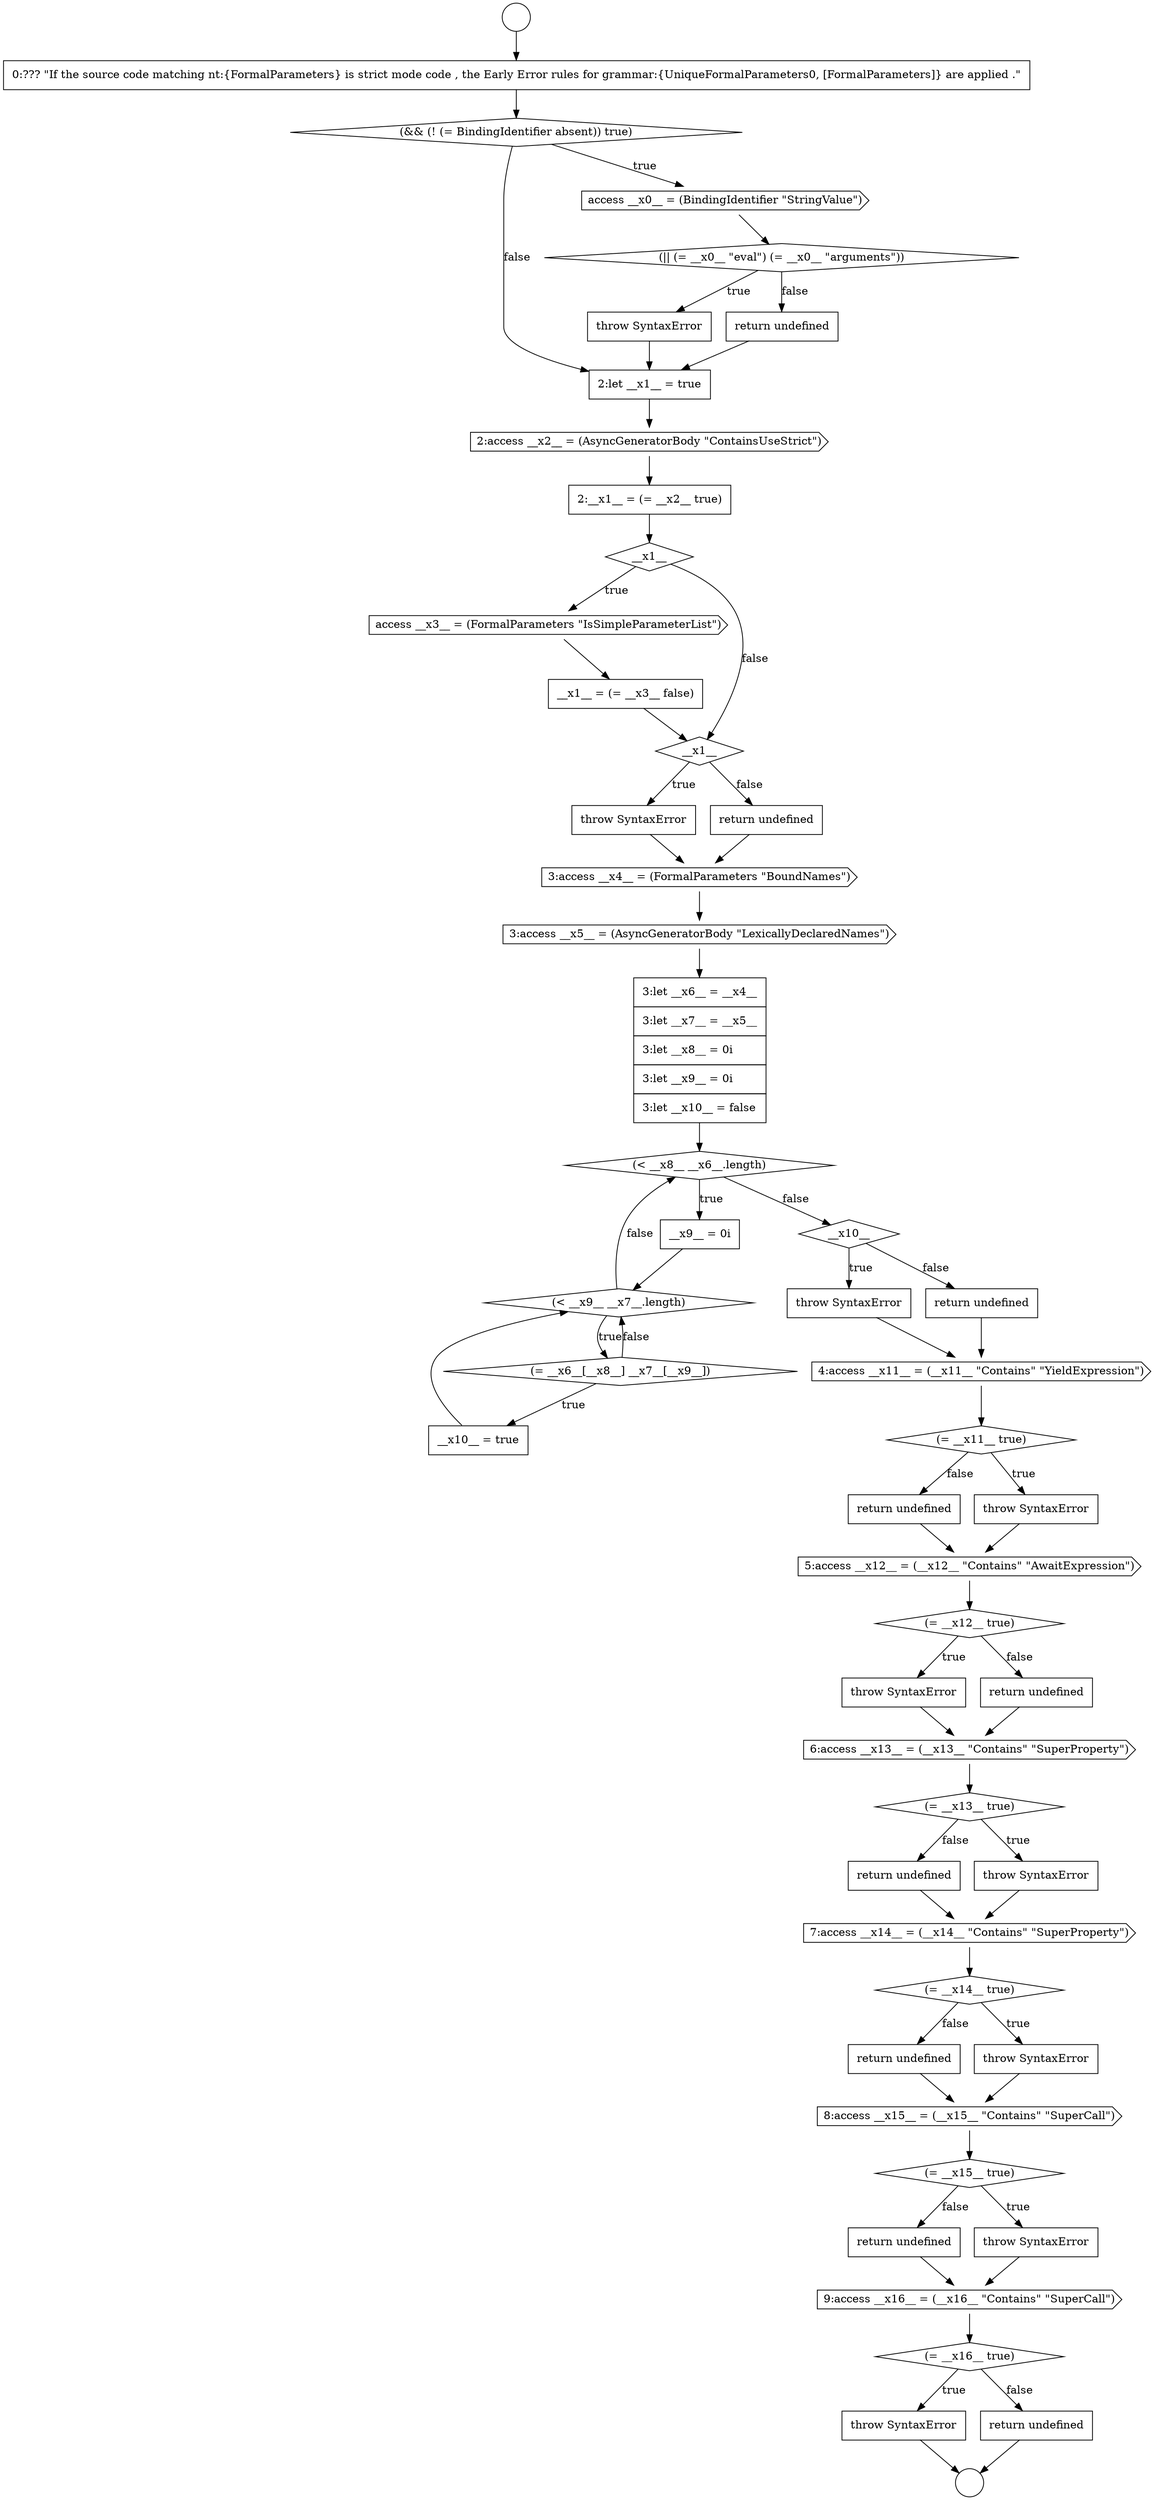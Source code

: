 digraph {
  node20715 [shape=diamond, label=<<font color="black">(= __x12__ true)</font>> color="black" fillcolor="white" style=filled]
  node20687 [shape=diamond, label=<<font color="black">(|| (= __x0__ &quot;eval&quot;) (= __x0__ &quot;arguments&quot;))</font>> color="black" fillcolor="white" style=filled]
  node20729 [shape=none, margin=0, label=<<font color="black">
    <table border="0" cellborder="1" cellspacing="0" cellpadding="10">
      <tr><td align="left">return undefined</td></tr>
    </table>
  </font>> color="black" fillcolor="white" style=filled]
  node20725 [shape=none, margin=0, label=<<font color="black">
    <table border="0" cellborder="1" cellspacing="0" cellpadding="10">
      <tr><td align="left">return undefined</td></tr>
    </table>
  </font>> color="black" fillcolor="white" style=filled]
  node20721 [shape=none, margin=0, label=<<font color="black">
    <table border="0" cellborder="1" cellspacing="0" cellpadding="10">
      <tr><td align="left">return undefined</td></tr>
    </table>
  </font>> color="black" fillcolor="white" style=filled]
  node20692 [shape=none, margin=0, label=<<font color="black">
    <table border="0" cellborder="1" cellspacing="0" cellpadding="10">
      <tr><td align="left">2:__x1__ = (= __x2__ true)</td></tr>
    </table>
  </font>> color="black" fillcolor="white" style=filled]
  node20685 [shape=diamond, label=<<font color="black">(&amp;&amp; (! (= BindingIdentifier absent)) true)</font>> color="black" fillcolor="white" style=filled]
  node20727 [shape=diamond, label=<<font color="black">(= __x15__ true)</font>> color="black" fillcolor="white" style=filled]
  node20732 [shape=none, margin=0, label=<<font color="black">
    <table border="0" cellborder="1" cellspacing="0" cellpadding="10">
      <tr><td align="left">throw SyntaxError</td></tr>
    </table>
  </font>> color="black" fillcolor="white" style=filled]
  node20723 [shape=diamond, label=<<font color="black">(= __x14__ true)</font>> color="black" fillcolor="white" style=filled]
  node20690 [shape=none, margin=0, label=<<font color="black">
    <table border="0" cellborder="1" cellspacing="0" cellpadding="10">
      <tr><td align="left">2:let __x1__ = true</td></tr>
    </table>
  </font>> color="black" fillcolor="white" style=filled]
  node20683 [shape=circle label=" " color="black" fillcolor="white" style=filled]
  node20726 [shape=cds, label=<<font color="black">8:access __x15__ = (__x15__ &quot;Contains&quot; &quot;SuperCall&quot;)</font>> color="black" fillcolor="white" style=filled]
  node20711 [shape=diamond, label=<<font color="black">(= __x11__ true)</font>> color="black" fillcolor="white" style=filled]
  node20694 [shape=cds, label=<<font color="black">access __x3__ = (FormalParameters &quot;IsSimpleParameterList&quot;)</font>> color="black" fillcolor="white" style=filled]
  node20722 [shape=cds, label=<<font color="black">7:access __x14__ = (__x14__ &quot;Contains&quot; &quot;SuperProperty&quot;)</font>> color="black" fillcolor="white" style=filled]
  node20707 [shape=diamond, label=<<font color="black">__x10__</font>> color="black" fillcolor="white" style=filled]
  node20704 [shape=diamond, label=<<font color="black">(&lt; __x9__ __x7__.length)</font>> color="black" fillcolor="white" style=filled]
  node20719 [shape=diamond, label=<<font color="black">(= __x13__ true)</font>> color="black" fillcolor="white" style=filled]
  node20697 [shape=none, margin=0, label=<<font color="black">
    <table border="0" cellborder="1" cellspacing="0" cellpadding="10">
      <tr><td align="left">throw SyntaxError</td></tr>
    </table>
  </font>> color="black" fillcolor="white" style=filled]
  node20716 [shape=none, margin=0, label=<<font color="black">
    <table border="0" cellborder="1" cellspacing="0" cellpadding="10">
      <tr><td align="left">throw SyntaxError</td></tr>
    </table>
  </font>> color="black" fillcolor="white" style=filled]
  node20684 [shape=none, margin=0, label=<<font color="black">
    <table border="0" cellborder="1" cellspacing="0" cellpadding="10">
      <tr><td align="left">0:??? &quot;If the source code matching nt:{FormalParameters} is strict mode code , the Early Error rules for grammar:{UniqueFormalParameters0, [FormalParameters]} are applied .&quot;</td></tr>
    </table>
  </font>> color="black" fillcolor="white" style=filled]
  node20706 [shape=none, margin=0, label=<<font color="black">
    <table border="0" cellborder="1" cellspacing="0" cellpadding="10">
      <tr><td align="left">__x10__ = true</td></tr>
    </table>
  </font>> color="black" fillcolor="white" style=filled]
  node20689 [shape=none, margin=0, label=<<font color="black">
    <table border="0" cellborder="1" cellspacing="0" cellpadding="10">
      <tr><td align="left">return undefined</td></tr>
    </table>
  </font>> color="black" fillcolor="white" style=filled]
  node20693 [shape=diamond, label=<<font color="black">__x1__</font>> color="black" fillcolor="white" style=filled]
  node20710 [shape=cds, label=<<font color="black">4:access __x11__ = (__x11__ &quot;Contains&quot; &quot;YieldExpression&quot;)</font>> color="black" fillcolor="white" style=filled]
  node20733 [shape=none, margin=0, label=<<font color="black">
    <table border="0" cellborder="1" cellspacing="0" cellpadding="10">
      <tr><td align="left">return undefined</td></tr>
    </table>
  </font>> color="black" fillcolor="white" style=filled]
  node20698 [shape=none, margin=0, label=<<font color="black">
    <table border="0" cellborder="1" cellspacing="0" cellpadding="10">
      <tr><td align="left">return undefined</td></tr>
    </table>
  </font>> color="black" fillcolor="white" style=filled]
  node20730 [shape=cds, label=<<font color="black">9:access __x16__ = (__x16__ &quot;Contains&quot; &quot;SuperCall&quot;)</font>> color="black" fillcolor="white" style=filled]
  node20713 [shape=none, margin=0, label=<<font color="black">
    <table border="0" cellborder="1" cellspacing="0" cellpadding="10">
      <tr><td align="left">return undefined</td></tr>
    </table>
  </font>> color="black" fillcolor="white" style=filled]
  node20688 [shape=none, margin=0, label=<<font color="black">
    <table border="0" cellborder="1" cellspacing="0" cellpadding="10">
      <tr><td align="left">throw SyntaxError</td></tr>
    </table>
  </font>> color="black" fillcolor="white" style=filled]
  node20701 [shape=none, margin=0, label=<<font color="black">
    <table border="0" cellborder="1" cellspacing="0" cellpadding="10">
      <tr><td align="left">3:let __x6__ = __x4__</td></tr>
      <tr><td align="left">3:let __x7__ = __x5__</td></tr>
      <tr><td align="left">3:let __x8__ = 0i</td></tr>
      <tr><td align="left">3:let __x9__ = 0i</td></tr>
      <tr><td align="left">3:let __x10__ = false</td></tr>
    </table>
  </font>> color="black" fillcolor="white" style=filled]
  node20720 [shape=none, margin=0, label=<<font color="black">
    <table border="0" cellborder="1" cellspacing="0" cellpadding="10">
      <tr><td align="left">throw SyntaxError</td></tr>
    </table>
  </font>> color="black" fillcolor="white" style=filled]
  node20705 [shape=diamond, label=<<font color="black">(= __x6__[__x8__] __x7__[__x9__])</font>> color="black" fillcolor="white" style=filled]
  node20724 [shape=none, margin=0, label=<<font color="black">
    <table border="0" cellborder="1" cellspacing="0" cellpadding="10">
      <tr><td align="left">throw SyntaxError</td></tr>
    </table>
  </font>> color="black" fillcolor="white" style=filled]
  node20709 [shape=none, margin=0, label=<<font color="black">
    <table border="0" cellborder="1" cellspacing="0" cellpadding="10">
      <tr><td align="left">return undefined</td></tr>
    </table>
  </font>> color="black" fillcolor="white" style=filled]
  node20696 [shape=diamond, label=<<font color="black">__x1__</font>> color="black" fillcolor="white" style=filled]
  node20728 [shape=none, margin=0, label=<<font color="black">
    <table border="0" cellborder="1" cellspacing="0" cellpadding="10">
      <tr><td align="left">throw SyntaxError</td></tr>
    </table>
  </font>> color="black" fillcolor="white" style=filled]
  node20682 [shape=circle label=" " color="black" fillcolor="white" style=filled]
  node20717 [shape=none, margin=0, label=<<font color="black">
    <table border="0" cellborder="1" cellspacing="0" cellpadding="10">
      <tr><td align="left">return undefined</td></tr>
    </table>
  </font>> color="black" fillcolor="white" style=filled]
  node20731 [shape=diamond, label=<<font color="black">(= __x16__ true)</font>> color="black" fillcolor="white" style=filled]
  node20702 [shape=diamond, label=<<font color="black">(&lt; __x8__ __x6__.length)</font>> color="black" fillcolor="white" style=filled]
  node20714 [shape=cds, label=<<font color="black">5:access __x12__ = (__x12__ &quot;Contains&quot; &quot;AwaitExpression&quot;)</font>> color="black" fillcolor="white" style=filled]
  node20699 [shape=cds, label=<<font color="black">3:access __x4__ = (FormalParameters &quot;BoundNames&quot;)</font>> color="black" fillcolor="white" style=filled]
  node20712 [shape=none, margin=0, label=<<font color="black">
    <table border="0" cellborder="1" cellspacing="0" cellpadding="10">
      <tr><td align="left">throw SyntaxError</td></tr>
    </table>
  </font>> color="black" fillcolor="white" style=filled]
  node20708 [shape=none, margin=0, label=<<font color="black">
    <table border="0" cellborder="1" cellspacing="0" cellpadding="10">
      <tr><td align="left">throw SyntaxError</td></tr>
    </table>
  </font>> color="black" fillcolor="white" style=filled]
  node20695 [shape=none, margin=0, label=<<font color="black">
    <table border="0" cellborder="1" cellspacing="0" cellpadding="10">
      <tr><td align="left">__x1__ = (= __x3__ false)</td></tr>
    </table>
  </font>> color="black" fillcolor="white" style=filled]
  node20691 [shape=cds, label=<<font color="black">2:access __x2__ = (AsyncGeneratorBody &quot;ContainsUseStrict&quot;)</font>> color="black" fillcolor="white" style=filled]
  node20718 [shape=cds, label=<<font color="black">6:access __x13__ = (__x13__ &quot;Contains&quot; &quot;SuperProperty&quot;)</font>> color="black" fillcolor="white" style=filled]
  node20703 [shape=none, margin=0, label=<<font color="black">
    <table border="0" cellborder="1" cellspacing="0" cellpadding="10">
      <tr><td align="left">__x9__ = 0i</td></tr>
    </table>
  </font>> color="black" fillcolor="white" style=filled]
  node20686 [shape=cds, label=<<font color="black">access __x0__ = (BindingIdentifier &quot;StringValue&quot;)</font>> color="black" fillcolor="white" style=filled]
  node20700 [shape=cds, label=<<font color="black">3:access __x5__ = (AsyncGeneratorBody &quot;LexicallyDeclaredNames&quot;)</font>> color="black" fillcolor="white" style=filled]
  node20728 -> node20730 [ color="black"]
  node20710 -> node20711 [ color="black"]
  node20718 -> node20719 [ color="black"]
  node20684 -> node20685 [ color="black"]
  node20723 -> node20724 [label=<<font color="black">true</font>> color="black"]
  node20723 -> node20725 [label=<<font color="black">false</font>> color="black"]
  node20714 -> node20715 [ color="black"]
  node20693 -> node20694 [label=<<font color="black">true</font>> color="black"]
  node20693 -> node20696 [label=<<font color="black">false</font>> color="black"]
  node20724 -> node20726 [ color="black"]
  node20707 -> node20708 [label=<<font color="black">true</font>> color="black"]
  node20707 -> node20709 [label=<<font color="black">false</font>> color="black"]
  node20708 -> node20710 [ color="black"]
  node20731 -> node20732 [label=<<font color="black">true</font>> color="black"]
  node20731 -> node20733 [label=<<font color="black">false</font>> color="black"]
  node20709 -> node20710 [ color="black"]
  node20690 -> node20691 [ color="black"]
  node20688 -> node20690 [ color="black"]
  node20729 -> node20730 [ color="black"]
  node20697 -> node20699 [ color="black"]
  node20704 -> node20705 [label=<<font color="black">true</font>> color="black"]
  node20704 -> node20702 [label=<<font color="black">false</font>> color="black"]
  node20711 -> node20712 [label=<<font color="black">true</font>> color="black"]
  node20711 -> node20713 [label=<<font color="black">false</font>> color="black"]
  node20686 -> node20687 [ color="black"]
  node20703 -> node20704 [ color="black"]
  node20701 -> node20702 [ color="black"]
  node20685 -> node20686 [label=<<font color="black">true</font>> color="black"]
  node20685 -> node20690 [label=<<font color="black">false</font>> color="black"]
  node20727 -> node20728 [label=<<font color="black">true</font>> color="black"]
  node20727 -> node20729 [label=<<font color="black">false</font>> color="black"]
  node20719 -> node20720 [label=<<font color="black">true</font>> color="black"]
  node20719 -> node20721 [label=<<font color="black">false</font>> color="black"]
  node20706 -> node20704 [ color="black"]
  node20692 -> node20693 [ color="black"]
  node20716 -> node20718 [ color="black"]
  node20726 -> node20727 [ color="black"]
  node20696 -> node20697 [label=<<font color="black">true</font>> color="black"]
  node20696 -> node20698 [label=<<font color="black">false</font>> color="black"]
  node20691 -> node20692 [ color="black"]
  node20700 -> node20701 [ color="black"]
  node20689 -> node20690 [ color="black"]
  node20733 -> node20683 [ color="black"]
  node20682 -> node20684 [ color="black"]
  node20721 -> node20722 [ color="black"]
  node20702 -> node20703 [label=<<font color="black">true</font>> color="black"]
  node20702 -> node20707 [label=<<font color="black">false</font>> color="black"]
  node20732 -> node20683 [ color="black"]
  node20705 -> node20706 [label=<<font color="black">true</font>> color="black"]
  node20705 -> node20704 [label=<<font color="black">false</font>> color="black"]
  node20725 -> node20726 [ color="black"]
  node20715 -> node20716 [label=<<font color="black">true</font>> color="black"]
  node20715 -> node20717 [label=<<font color="black">false</font>> color="black"]
  node20687 -> node20688 [label=<<font color="black">true</font>> color="black"]
  node20687 -> node20689 [label=<<font color="black">false</font>> color="black"]
  node20720 -> node20722 [ color="black"]
  node20694 -> node20695 [ color="black"]
  node20695 -> node20696 [ color="black"]
  node20713 -> node20714 [ color="black"]
  node20698 -> node20699 [ color="black"]
  node20699 -> node20700 [ color="black"]
  node20712 -> node20714 [ color="black"]
  node20717 -> node20718 [ color="black"]
  node20722 -> node20723 [ color="black"]
  node20730 -> node20731 [ color="black"]
}
